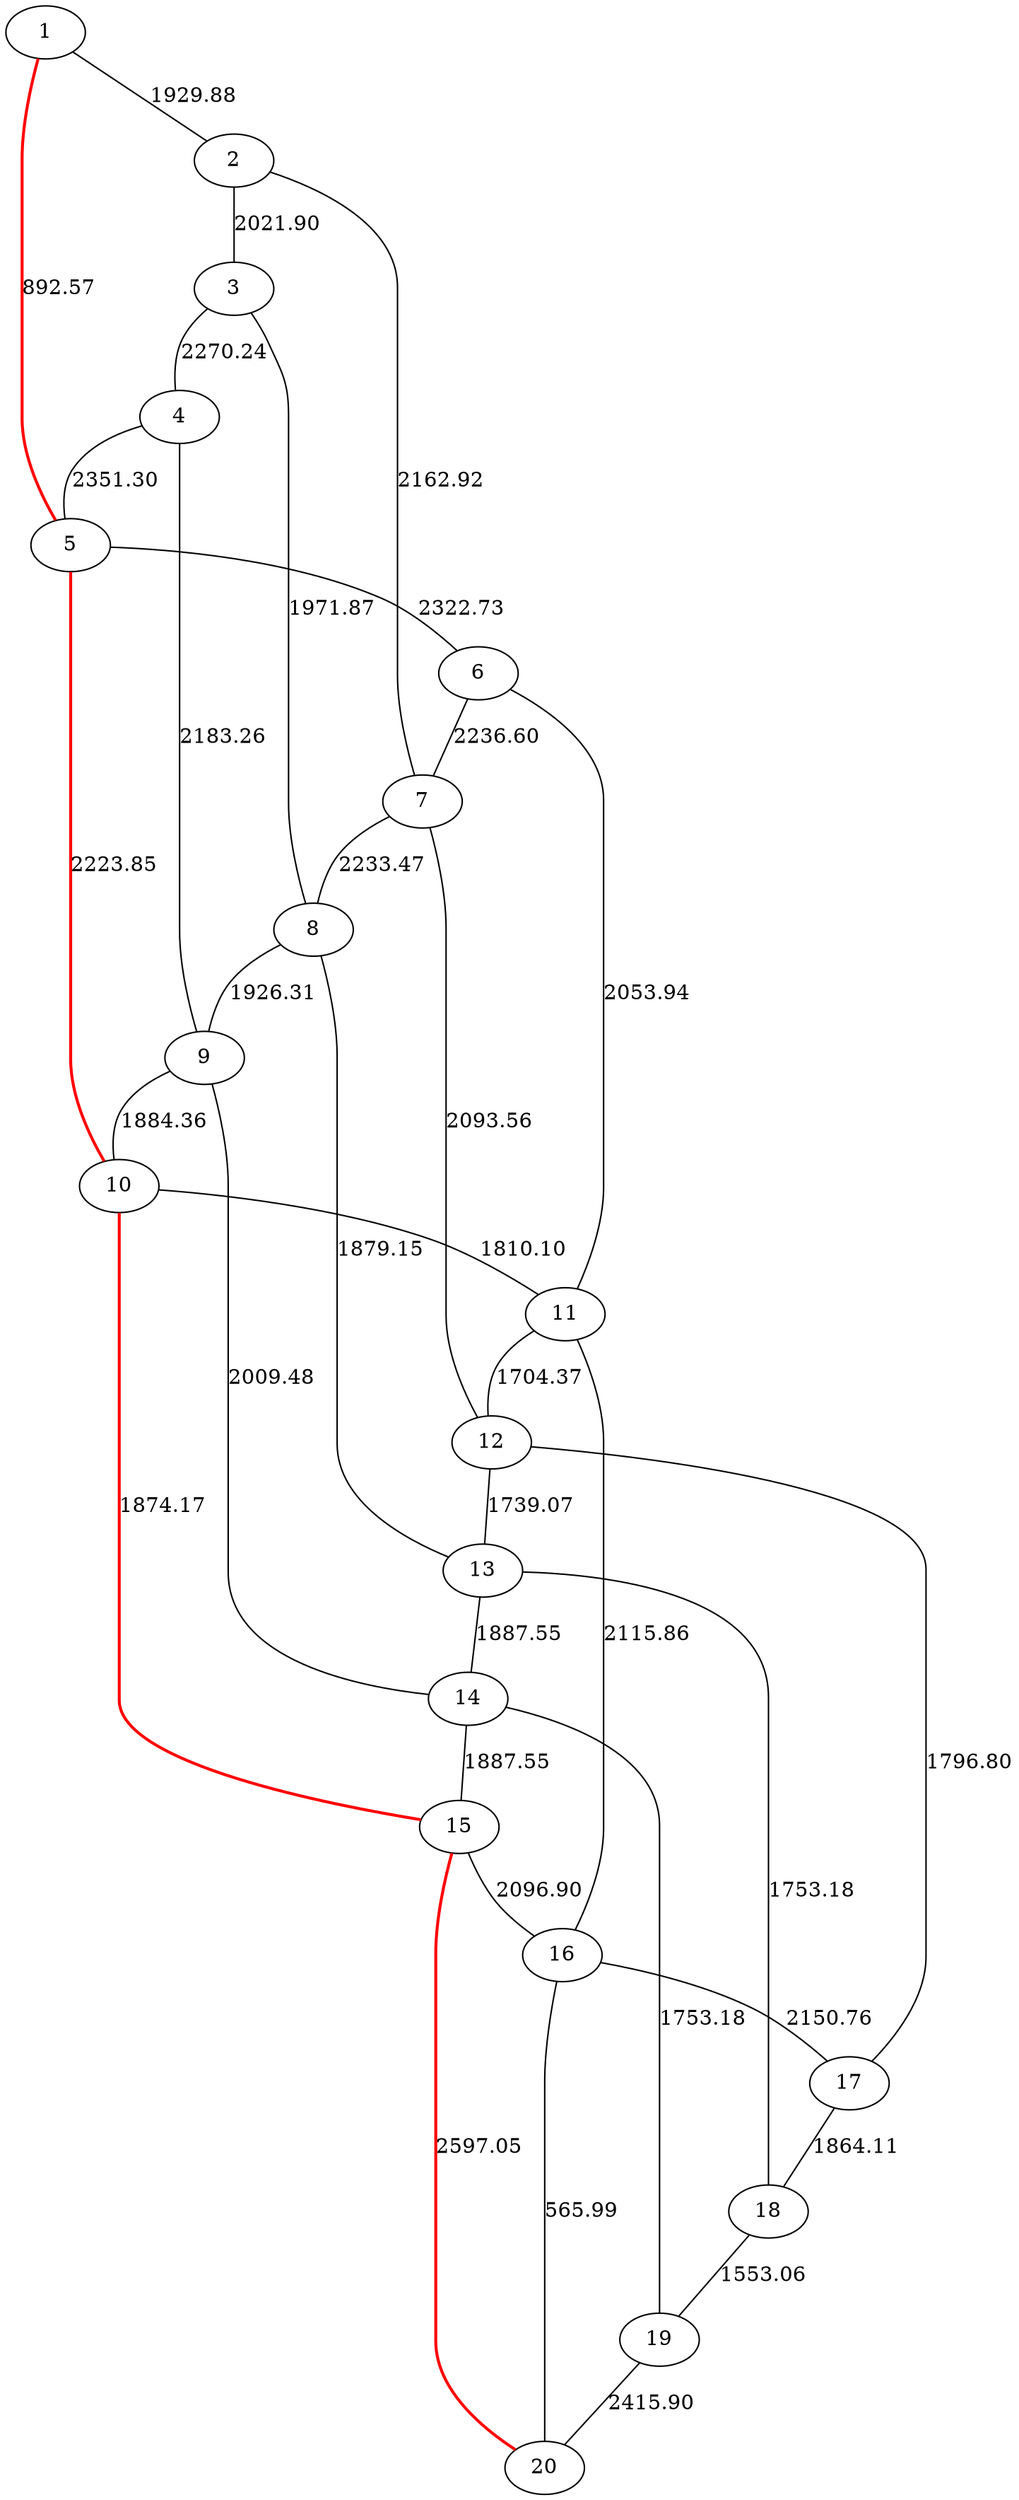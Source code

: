 graph G {
0[label="1"];
1[label="2"];
2[label="3"];
3[label="4"];
4[label="5"];
5[label="6"];
6[label="7"];
7[label="8"];
8[label="9"];
9[label="10"];
10[label="11"];
11[label="12"];
12[label="13"];
13[label="14"];
14[label="15"];
15[label="16"];
16[label="17"];
17[label="18"];
18[label="19"];
19[label="20"];
0--1 [label="1929.88"];
1--2 [label="2021.90"];
2--3 [label="2270.24"];
3--4 [label="2351.30"];
4--5 [label="2322.73"];
5--6 [label="2236.60"];
6--7 [label="2233.47"];
7--8 [label="1926.31"];
8--9 [label="1884.36"];
9--10 [label="1810.10"];
10--11 [label="1704.37"];
11--12 [label="1739.07"];
12--13 [label="1887.55"];
13--14 [label="1887.55"];
14--15 [label="2096.90"];
15--16 [label="2150.76"];
16--17 [label="1864.11"];
17--18 [label="1553.06"];
18--19 [label="2415.90"];
0--4 [label="892.57", color=red, penwidth=2];
4--9 [label="2223.85", color=red, penwidth=2];
9--14 [label="1874.17", color=red, penwidth=2];
14--19 [label="2597.05", color=red, penwidth=2];
1--6 [label="2162.92"];
6--11 [label="2093.56"];
11--16 [label="1796.80"];
2--7 [label="1971.87"];
7--12 [label="1879.15"];
12--17 [label="1753.18"];
3--8 [label="2183.26"];
8--13 [label="2009.48"];
13--18 [label="1753.18"];
5--10 [label="2053.94"];
10--15 [label="2115.86"];
15--19 [label="565.99"];
}
